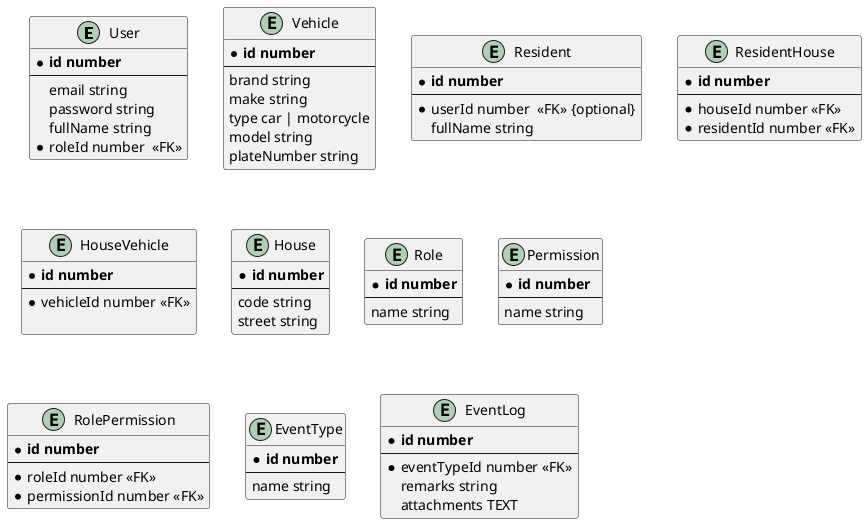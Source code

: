 @startuml ERD
entity User {
  * **id number**
  --
  email string
  password string
  fullName string
  * roleId number  <<FK>>
}

entity Vehicle {
  * **id number**
  --
  brand string
  make string
  type car | motorcycle
  model string
  plateNumber string
}

entity Resident {
  * **id number**
  --
  * userId number  <<FK>> {optional}
  fullName string
}

entity ResidentHouse {
  * **id number**
  --
  * houseId number <<FK>>
  * residentId number <<FK>>
}

entity HouseVehicle {
  * **id number**
  --
  * vehicleId number <<FK>>

}


entity House {
  * **id number**
  --
  code string
  street string
}

entity Role {
  * **id number**
  --
  name string
}

entity Permission {
  * **id number**
  --
  name string
}

entity RolePermission {
  * **id number**
  --
  * roleId number <<FK>>
  * permissionId number <<FK>>
}

entity EventType {
  * **id number**
  --
  name string
}

entity EventLog {
  * **id number**
  --
  * eventTypeId number <<FK>>
  remarks string
  attachments TEXT
}
@enduml